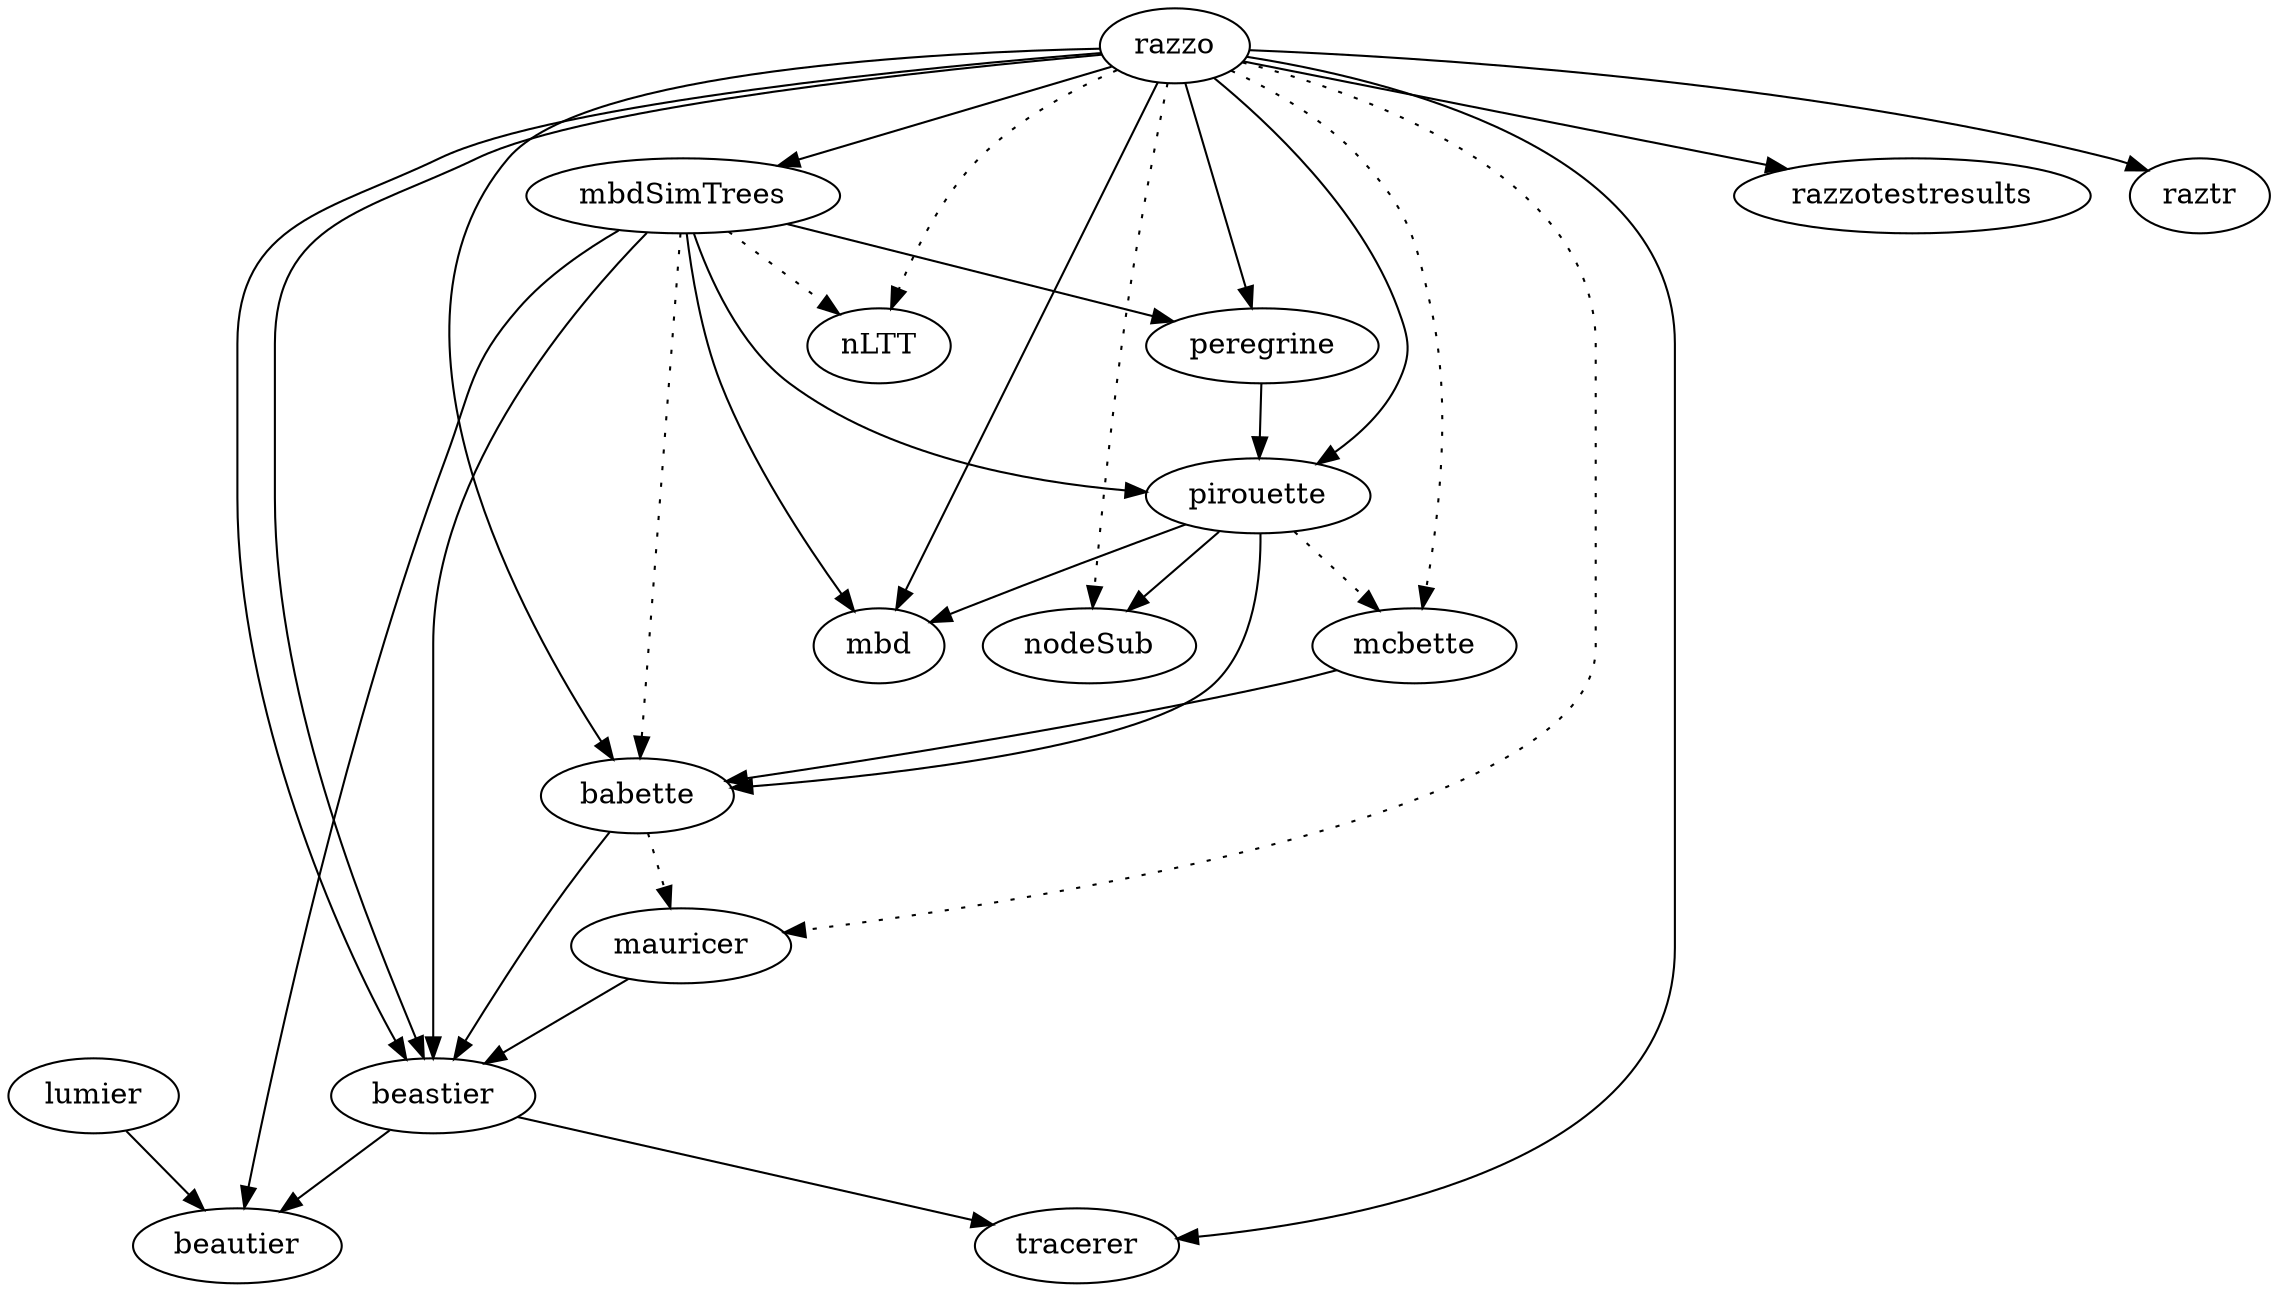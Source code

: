 digraph G
{
  babette -> beastier;
  babette -> mauricer [style=dotted];
  mauricer -> beastier;
  beastier -> tracerer;
  beastier -> beautier;
  lumier -> beautier;
  mcbette -> babette;
  pirouette -> babette;
  pirouette -> mcbette [style=dotted];
  pirouette -> mbd;
  pirouette -> nodeSub;
  peregrine -> pirouette;
  razzo -> pirouette;
  razzo -> peregrine;
  razzo -> razzotestresults;
  razzo -> beastier;
  razzo -> beastier;
  razzo -> mbd;
  razzo -> mbdSimTrees;
  razzo -> babette;
  razzo -> tracerer;
  razzo -> raztr;
  razzo -> mauricer [style=dotted];
  razzo -> mcbette [style=dotted];
  razzo -> nLTT [style=dotted];
  razzo -> nodeSub [style=dotted];
  mbdSimTrees -> beastier;
  mbdSimTrees -> beautier;
  mbdSimTrees -> mbd;
  mbdSimTrees -> peregrine;
  mbdSimTrees -> pirouette;
  mbdSimTrees -> babette [style=dotted];
  mbdSimTrees -> nLTT [style=dotted];
}
